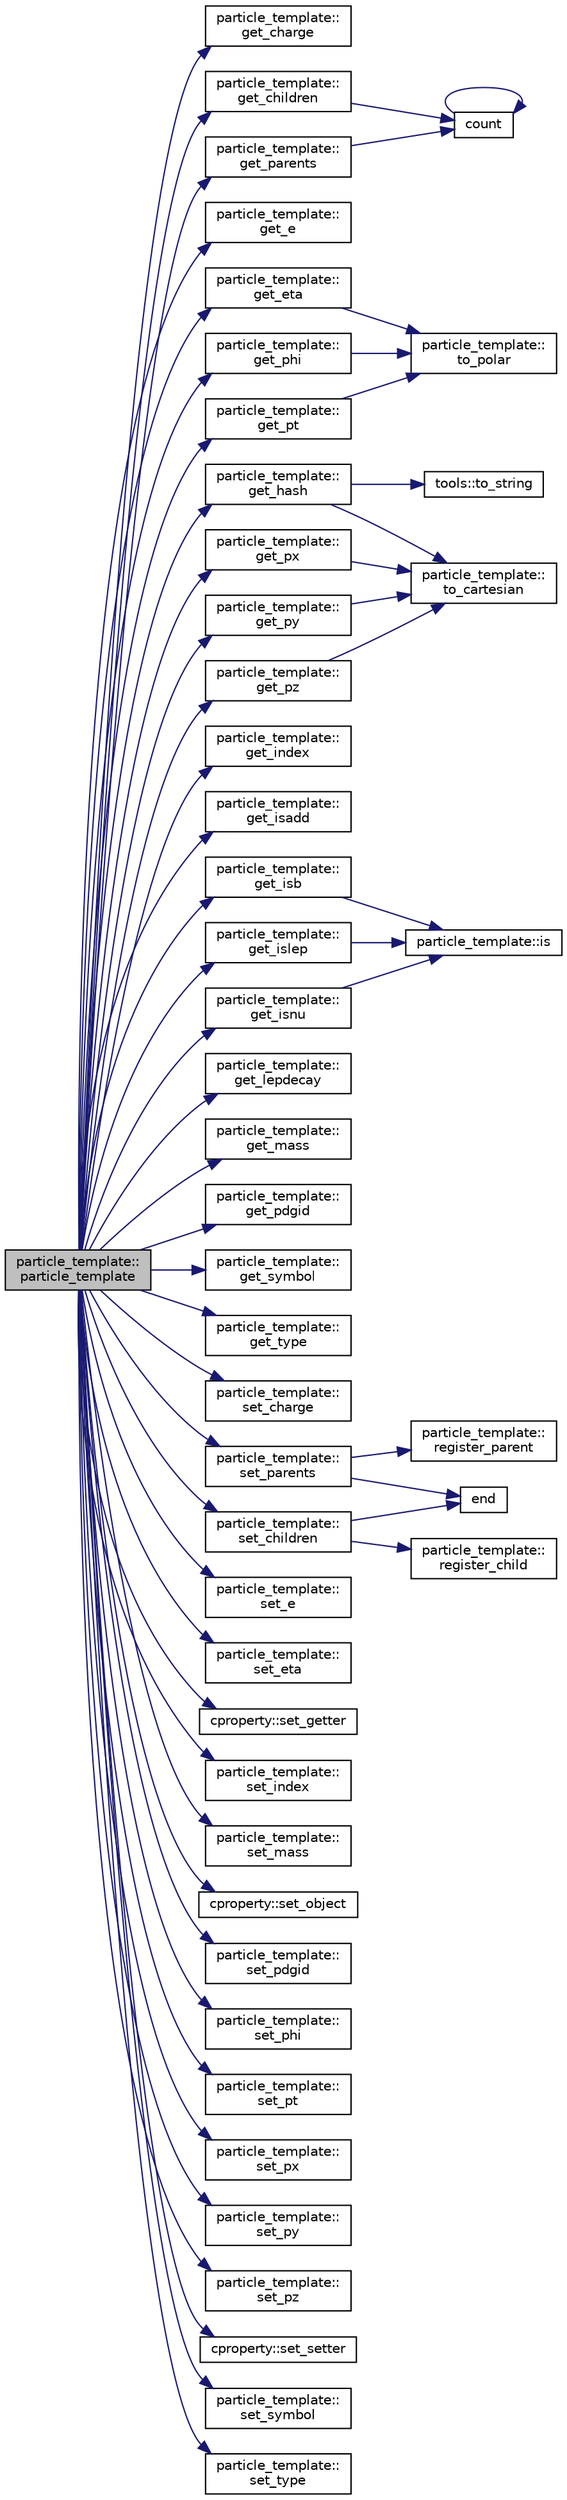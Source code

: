 digraph "particle_template::particle_template"
{
 // INTERACTIVE_SVG=YES
 // LATEX_PDF_SIZE
  edge [fontname="Helvetica",fontsize="10",labelfontname="Helvetica",labelfontsize="10"];
  node [fontname="Helvetica",fontsize="10",shape=record];
  rankdir="LR";
  Node1 [label="particle_template::\lparticle_template",height=0.2,width=0.4,color="black", fillcolor="grey75", style="filled", fontcolor="black",tooltip=" "];
  Node1 -> Node2 [color="midnightblue",fontsize="10",style="solid",fontname="Helvetica"];
  Node2 [label="particle_template::\lget_charge",height=0.2,width=0.4,color="black", fillcolor="white", style="filled",URL="$classparticle__template.html#a92866b3a31350f8d7ae5e15c8a551b33",tooltip=" "];
  Node1 -> Node3 [color="midnightblue",fontsize="10",style="solid",fontname="Helvetica"];
  Node3 [label="particle_template::\lget_children",height=0.2,width=0.4,color="black", fillcolor="white", style="filled",URL="$classparticle__template.html#a0d6f5cadd815776a58be4d47e99c750d",tooltip=" "];
  Node3 -> Node4 [color="midnightblue",fontsize="10",style="solid",fontname="Helvetica"];
  Node4 [label="count",height=0.2,width=0.4,color="black", fillcolor="white", style="filled",URL="$structs_2cxx_2base_8cxx.html#a4eee7b291ed2cdcd4e3c2496c603c48c",tooltip="Counts occurrences of a substring within a string."];
  Node4 -> Node4 [color="midnightblue",fontsize="10",style="solid",fontname="Helvetica"];
  Node1 -> Node5 [color="midnightblue",fontsize="10",style="solid",fontname="Helvetica"];
  Node5 [label="particle_template::\lget_e",height=0.2,width=0.4,color="black", fillcolor="white", style="filled",URL="$classparticle__template.html#ab0927b6be583340a0b8c4d12a5ff3ebf",tooltip=" "];
  Node1 -> Node6 [color="midnightblue",fontsize="10",style="solid",fontname="Helvetica"];
  Node6 [label="particle_template::\lget_eta",height=0.2,width=0.4,color="black", fillcolor="white", style="filled",URL="$classparticle__template.html#a51448fc89f42a176decd7047e503cfd4",tooltip=" "];
  Node6 -> Node7 [color="midnightblue",fontsize="10",style="solid",fontname="Helvetica"];
  Node7 [label="particle_template::\lto_polar",height=0.2,width=0.4,color="black", fillcolor="white", style="filled",URL="$classparticle__template.html#a79ef4e926f54b39c0648b9e7aedd57db",tooltip=" "];
  Node1 -> Node8 [color="midnightblue",fontsize="10",style="solid",fontname="Helvetica"];
  Node8 [label="particle_template::\lget_hash",height=0.2,width=0.4,color="black", fillcolor="white", style="filled",URL="$classparticle__template.html#a9c586cc0ac38cad5ccacf1bb4985e25b",tooltip=" "];
  Node8 -> Node9 [color="midnightblue",fontsize="10",style="solid",fontname="Helvetica"];
  Node9 [label="particle_template::\lto_cartesian",height=0.2,width=0.4,color="black", fillcolor="white", style="filled",URL="$classparticle__template.html#a9d76454c51212c82aaa61b6328bb6545",tooltip=" "];
  Node8 -> Node10 [color="midnightblue",fontsize="10",style="solid",fontname="Helvetica"];
  Node10 [label="tools::to_string",height=0.2,width=0.4,color="black", fillcolor="white", style="filled",URL="$classtools.html#afd037c109d75a9f119ec042e1ba922d9",tooltip="Converts a double value to a string with standard precision."];
  Node1 -> Node11 [color="midnightblue",fontsize="10",style="solid",fontname="Helvetica"];
  Node11 [label="particle_template::\lget_index",height=0.2,width=0.4,color="black", fillcolor="white", style="filled",URL="$classparticle__template.html#abb9421346892401cfc1d75142b46baf7",tooltip=" "];
  Node1 -> Node12 [color="midnightblue",fontsize="10",style="solid",fontname="Helvetica"];
  Node12 [label="particle_template::\lget_isadd",height=0.2,width=0.4,color="black", fillcolor="white", style="filled",URL="$classparticle__template.html#a58373d0f47618e85ab649a28ebe2b79a",tooltip=" "];
  Node1 -> Node13 [color="midnightblue",fontsize="10",style="solid",fontname="Helvetica"];
  Node13 [label="particle_template::\lget_isb",height=0.2,width=0.4,color="black", fillcolor="white", style="filled",URL="$classparticle__template.html#a2a3735ec76637317bb78cafb8759b258",tooltip=" "];
  Node13 -> Node14 [color="midnightblue",fontsize="10",style="solid",fontname="Helvetica"];
  Node14 [label="particle_template::is",height=0.2,width=0.4,color="black", fillcolor="white", style="filled",URL="$classparticle__template.html#a0f07f2b1587b5b72e50f9da36f079a24",tooltip=" "];
  Node1 -> Node15 [color="midnightblue",fontsize="10",style="solid",fontname="Helvetica"];
  Node15 [label="particle_template::\lget_islep",height=0.2,width=0.4,color="black", fillcolor="white", style="filled",URL="$classparticle__template.html#a2d99515f664dbf8dab14061682e5bc6b",tooltip=" "];
  Node15 -> Node14 [color="midnightblue",fontsize="10",style="solid",fontname="Helvetica"];
  Node1 -> Node16 [color="midnightblue",fontsize="10",style="solid",fontname="Helvetica"];
  Node16 [label="particle_template::\lget_isnu",height=0.2,width=0.4,color="black", fillcolor="white", style="filled",URL="$classparticle__template.html#a418dff4e2ee3f17d7a85a1e37c76b29f",tooltip=" "];
  Node16 -> Node14 [color="midnightblue",fontsize="10",style="solid",fontname="Helvetica"];
  Node1 -> Node17 [color="midnightblue",fontsize="10",style="solid",fontname="Helvetica"];
  Node17 [label="particle_template::\lget_lepdecay",height=0.2,width=0.4,color="black", fillcolor="white", style="filled",URL="$classparticle__template.html#ad101584e82d80dc3c560c2309867b8a7",tooltip=" "];
  Node1 -> Node18 [color="midnightblue",fontsize="10",style="solid",fontname="Helvetica"];
  Node18 [label="particle_template::\lget_mass",height=0.2,width=0.4,color="black", fillcolor="white", style="filled",URL="$classparticle__template.html#af5837057bd00b72689117beb704839bb",tooltip=" "];
  Node1 -> Node19 [color="midnightblue",fontsize="10",style="solid",fontname="Helvetica"];
  Node19 [label="particle_template::\lget_parents",height=0.2,width=0.4,color="black", fillcolor="white", style="filled",URL="$classparticle__template.html#a0b63a8ae07f178fa8f30044683c615ad",tooltip=" "];
  Node19 -> Node4 [color="midnightblue",fontsize="10",style="solid",fontname="Helvetica"];
  Node1 -> Node20 [color="midnightblue",fontsize="10",style="solid",fontname="Helvetica"];
  Node20 [label="particle_template::\lget_pdgid",height=0.2,width=0.4,color="black", fillcolor="white", style="filled",URL="$classparticle__template.html#a1dd91fb218aee680bd4920044133828d",tooltip=" "];
  Node1 -> Node21 [color="midnightblue",fontsize="10",style="solid",fontname="Helvetica"];
  Node21 [label="particle_template::\lget_phi",height=0.2,width=0.4,color="black", fillcolor="white", style="filled",URL="$classparticle__template.html#a79d8204190d8215481f6db43a69c8ab0",tooltip=" "];
  Node21 -> Node7 [color="midnightblue",fontsize="10",style="solid",fontname="Helvetica"];
  Node1 -> Node22 [color="midnightblue",fontsize="10",style="solid",fontname="Helvetica"];
  Node22 [label="particle_template::\lget_pt",height=0.2,width=0.4,color="black", fillcolor="white", style="filled",URL="$classparticle__template.html#a53f247991911f661cddf7372776d4967",tooltip=" "];
  Node22 -> Node7 [color="midnightblue",fontsize="10",style="solid",fontname="Helvetica"];
  Node1 -> Node23 [color="midnightblue",fontsize="10",style="solid",fontname="Helvetica"];
  Node23 [label="particle_template::\lget_px",height=0.2,width=0.4,color="black", fillcolor="white", style="filled",URL="$classparticle__template.html#a2c580f15b494fcbdc17c2339c1ae91e1",tooltip=" "];
  Node23 -> Node9 [color="midnightblue",fontsize="10",style="solid",fontname="Helvetica"];
  Node1 -> Node24 [color="midnightblue",fontsize="10",style="solid",fontname="Helvetica"];
  Node24 [label="particle_template::\lget_py",height=0.2,width=0.4,color="black", fillcolor="white", style="filled",URL="$classparticle__template.html#a4825c3c7d011c6c5fbc5b3c734799a7f",tooltip=" "];
  Node24 -> Node9 [color="midnightblue",fontsize="10",style="solid",fontname="Helvetica"];
  Node1 -> Node25 [color="midnightblue",fontsize="10",style="solid",fontname="Helvetica"];
  Node25 [label="particle_template::\lget_pz",height=0.2,width=0.4,color="black", fillcolor="white", style="filled",URL="$classparticle__template.html#ab78f0f9f18d3d13c26fdd549e1027e44",tooltip=" "];
  Node25 -> Node9 [color="midnightblue",fontsize="10",style="solid",fontname="Helvetica"];
  Node1 -> Node26 [color="midnightblue",fontsize="10",style="solid",fontname="Helvetica"];
  Node26 [label="particle_template::\lget_symbol",height=0.2,width=0.4,color="black", fillcolor="white", style="filled",URL="$classparticle__template.html#afa3165c6eb75d44985e3a679c05f2f35",tooltip=" "];
  Node1 -> Node27 [color="midnightblue",fontsize="10",style="solid",fontname="Helvetica"];
  Node27 [label="particle_template::\lget_type",height=0.2,width=0.4,color="black", fillcolor="white", style="filled",URL="$classparticle__template.html#ab021726ef6c07bffdccecb7bda38ca86",tooltip=" "];
  Node1 -> Node28 [color="midnightblue",fontsize="10",style="solid",fontname="Helvetica"];
  Node28 [label="particle_template::\lset_charge",height=0.2,width=0.4,color="black", fillcolor="white", style="filled",URL="$classparticle__template.html#af21be977ccd925410e90221d8fadef32",tooltip=" "];
  Node1 -> Node29 [color="midnightblue",fontsize="10",style="solid",fontname="Helvetica"];
  Node29 [label="particle_template::\lset_children",height=0.2,width=0.4,color="black", fillcolor="white", style="filled",URL="$classparticle__template.html#af4814257c6e584f51eaefee09d5d9300",tooltip=" "];
  Node29 -> Node30 [color="midnightblue",fontsize="10",style="solid",fontname="Helvetica"];
  Node30 [label="end",height=0.2,width=0.4,color="black", fillcolor="white", style="filled",URL="$_3name_4_8h.html#a64e9fa75beda50a9e8400ee0d4e61984",tooltip=" "];
  Node29 -> Node31 [color="midnightblue",fontsize="10",style="solid",fontname="Helvetica"];
  Node31 [label="particle_template::\lregister_child",height=0.2,width=0.4,color="black", fillcolor="white", style="filled",URL="$classparticle__template.html#aa8af18b783e4bd8647620ffa62a321d7",tooltip=" "];
  Node1 -> Node32 [color="midnightblue",fontsize="10",style="solid",fontname="Helvetica"];
  Node32 [label="particle_template::\lset_e",height=0.2,width=0.4,color="black", fillcolor="white", style="filled",URL="$classparticle__template.html#afd797e25024bf1203b7524dc6aae703f",tooltip=" "];
  Node1 -> Node33 [color="midnightblue",fontsize="10",style="solid",fontname="Helvetica"];
  Node33 [label="particle_template::\lset_eta",height=0.2,width=0.4,color="black", fillcolor="white", style="filled",URL="$classparticle__template.html#a7f3069ef3b9d7f2f4b9bccd7cf87d955",tooltip=" "];
  Node1 -> Node34 [color="midnightblue",fontsize="10",style="solid",fontname="Helvetica"];
  Node34 [label="cproperty::set_getter",height=0.2,width=0.4,color="black", fillcolor="white", style="filled",URL="$classcproperty.html#a31b26b5ffb20bbf8d8ee38e0755a9819",tooltip=" "];
  Node1 -> Node35 [color="midnightblue",fontsize="10",style="solid",fontname="Helvetica"];
  Node35 [label="particle_template::\lset_index",height=0.2,width=0.4,color="black", fillcolor="white", style="filled",URL="$classparticle__template.html#a3ba07b65a181071a7c8c11e8ccdf3e91",tooltip=" "];
  Node1 -> Node36 [color="midnightblue",fontsize="10",style="solid",fontname="Helvetica"];
  Node36 [label="particle_template::\lset_mass",height=0.2,width=0.4,color="black", fillcolor="white", style="filled",URL="$classparticle__template.html#a0900578e2e9c96bddada2963b4a1b141",tooltip=" "];
  Node1 -> Node37 [color="midnightblue",fontsize="10",style="solid",fontname="Helvetica"];
  Node37 [label="cproperty::set_object",height=0.2,width=0.4,color="black", fillcolor="white", style="filled",URL="$classcproperty.html#a41a70e8e01c9b1a20b94d2dbf1a6b214",tooltip=" "];
  Node1 -> Node38 [color="midnightblue",fontsize="10",style="solid",fontname="Helvetica"];
  Node38 [label="particle_template::\lset_parents",height=0.2,width=0.4,color="black", fillcolor="white", style="filled",URL="$classparticle__template.html#a9550be5b7d6267872dfce8d92e9b09f2",tooltip=" "];
  Node38 -> Node30 [color="midnightblue",fontsize="10",style="solid",fontname="Helvetica"];
  Node38 -> Node39 [color="midnightblue",fontsize="10",style="solid",fontname="Helvetica"];
  Node39 [label="particle_template::\lregister_parent",height=0.2,width=0.4,color="black", fillcolor="white", style="filled",URL="$classparticle__template.html#a1136fb07def4cd0385bd6d37b9ad68ff",tooltip=" "];
  Node1 -> Node40 [color="midnightblue",fontsize="10",style="solid",fontname="Helvetica"];
  Node40 [label="particle_template::\lset_pdgid",height=0.2,width=0.4,color="black", fillcolor="white", style="filled",URL="$classparticle__template.html#ad9cf4aed3240fa987b364230a9929787",tooltip=" "];
  Node1 -> Node41 [color="midnightblue",fontsize="10",style="solid",fontname="Helvetica"];
  Node41 [label="particle_template::\lset_phi",height=0.2,width=0.4,color="black", fillcolor="white", style="filled",URL="$classparticle__template.html#a2ca47638ce890b9aa5d16c1184034fee",tooltip=" "];
  Node1 -> Node42 [color="midnightblue",fontsize="10",style="solid",fontname="Helvetica"];
  Node42 [label="particle_template::\lset_pt",height=0.2,width=0.4,color="black", fillcolor="white", style="filled",URL="$classparticle__template.html#a9176a4d5e1117cd5cabf048b8c595649",tooltip=" "];
  Node1 -> Node43 [color="midnightblue",fontsize="10",style="solid",fontname="Helvetica"];
  Node43 [label="particle_template::\lset_px",height=0.2,width=0.4,color="black", fillcolor="white", style="filled",URL="$classparticle__template.html#a2dbc599127cbb7252c4edbb440b5bd71",tooltip=" "];
  Node1 -> Node44 [color="midnightblue",fontsize="10",style="solid",fontname="Helvetica"];
  Node44 [label="particle_template::\lset_py",height=0.2,width=0.4,color="black", fillcolor="white", style="filled",URL="$classparticle__template.html#a0b2715c3ababedf9fb023578db3fb9e1",tooltip=" "];
  Node1 -> Node45 [color="midnightblue",fontsize="10",style="solid",fontname="Helvetica"];
  Node45 [label="particle_template::\lset_pz",height=0.2,width=0.4,color="black", fillcolor="white", style="filled",URL="$classparticle__template.html#af5770e8c231b36d403b3f155d0a63c96",tooltip=" "];
  Node1 -> Node46 [color="midnightblue",fontsize="10",style="solid",fontname="Helvetica"];
  Node46 [label="cproperty::set_setter",height=0.2,width=0.4,color="black", fillcolor="white", style="filled",URL="$classcproperty.html#af4583ba4cf4ebc53f870a2de8f110da7",tooltip=" "];
  Node1 -> Node47 [color="midnightblue",fontsize="10",style="solid",fontname="Helvetica"];
  Node47 [label="particle_template::\lset_symbol",height=0.2,width=0.4,color="black", fillcolor="white", style="filled",URL="$classparticle__template.html#a3341f187b6b2699bfc65aa7b272d2424",tooltip=" "];
  Node1 -> Node48 [color="midnightblue",fontsize="10",style="solid",fontname="Helvetica"];
  Node48 [label="particle_template::\lset_type",height=0.2,width=0.4,color="black", fillcolor="white", style="filled",URL="$classparticle__template.html#af7ffbf0f94819ca168cbb33e65e1c29e",tooltip=" "];
}
